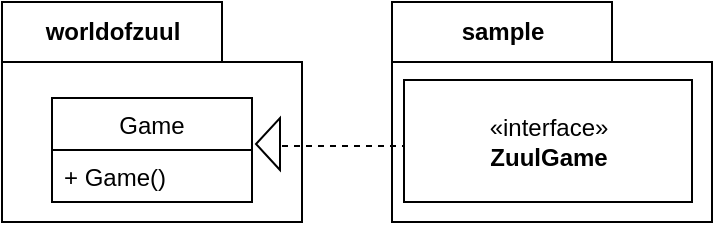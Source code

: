 <mxfile version="13.10.4" type="github">
  <diagram id="2wJqZRIpaoyuRPNHFcun" name="Page-1">
    <mxGraphModel dx="1422" dy="794" grid="1" gridSize="10" guides="1" tooltips="1" connect="1" arrows="1" fold="1" page="1" pageScale="1" pageWidth="827" pageHeight="1169" math="0" shadow="0">
      <root>
        <mxCell id="0" />
        <mxCell id="1" parent="0" />
        <mxCell id="DHry_8dro_MjQxA1dlPj-2" value="sample" style="shape=folder;fontStyle=1;tabWidth=110;tabHeight=30;tabPosition=left;html=1;boundedLbl=1;labelInHeader=1;" vertex="1" parent="1">
          <mxGeometry x="400" y="310" width="160" height="110" as="geometry" />
        </mxCell>
        <mxCell id="DHry_8dro_MjQxA1dlPj-4" value="worldofzuul" style="shape=folder;fontStyle=1;tabWidth=110;tabHeight=30;tabPosition=left;html=1;boundedLbl=1;labelInHeader=1;" vertex="1" parent="1">
          <mxGeometry x="205" y="310" width="150" height="110" as="geometry" />
        </mxCell>
        <mxCell id="DHry_8dro_MjQxA1dlPj-11" value="«interface»&lt;br&gt;&lt;b&gt;ZuulGame&lt;/b&gt;" style="html=1;" vertex="1" parent="1">
          <mxGeometry x="406" y="349" width="144" height="61" as="geometry" />
        </mxCell>
        <mxCell id="DHry_8dro_MjQxA1dlPj-12" value="Game" style="swimlane;fontStyle=0;childLayout=stackLayout;horizontal=1;startSize=26;fillColor=none;horizontalStack=0;resizeParent=1;resizeParentMax=0;resizeLast=0;collapsible=1;marginBottom=0;" vertex="1" parent="1">
          <mxGeometry x="230" y="358" width="100" height="52" as="geometry" />
        </mxCell>
        <mxCell id="DHry_8dro_MjQxA1dlPj-13" value="+ Game()" style="text;strokeColor=none;fillColor=none;align=left;verticalAlign=top;spacingLeft=4;spacingRight=4;overflow=hidden;rotatable=0;points=[[0,0.5],[1,0.5]];portConstraint=eastwest;" vertex="1" parent="DHry_8dro_MjQxA1dlPj-12">
          <mxGeometry y="26" width="100" height="26" as="geometry" />
        </mxCell>
        <mxCell id="DHry_8dro_MjQxA1dlPj-18" value="" style="endArrow=none;dashed=1;html=1;entryX=0;entryY=0.623;entryDx=0;entryDy=0;entryPerimeter=0;" edge="1" parent="1">
          <mxGeometry width="50" height="50" relative="1" as="geometry">
            <mxPoint x="333" y="382" as="sourcePoint" />
            <mxPoint x="406" y="382.003" as="targetPoint" />
          </mxGeometry>
        </mxCell>
        <mxCell id="DHry_8dro_MjQxA1dlPj-19" value="" style="triangle;whiteSpace=wrap;html=1;rotation=-180;" vertex="1" parent="1">
          <mxGeometry x="332" y="368" width="12" height="26" as="geometry" />
        </mxCell>
      </root>
    </mxGraphModel>
  </diagram>
</mxfile>
